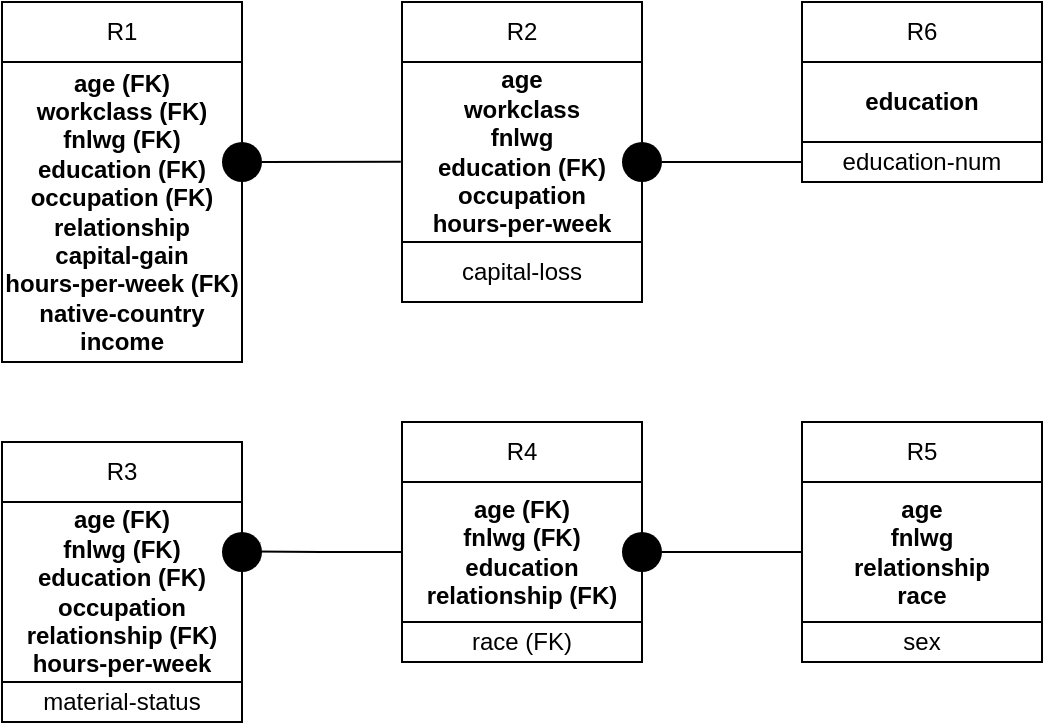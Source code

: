 <mxfile version="18.0.6" type="device"><diagram id="sCl275IMkhDFbC4ClYsL" name="Страница 1"><mxGraphModel dx="512" dy="721" grid="1" gridSize="10" guides="1" tooltips="1" connect="1" arrows="1" fold="1" page="1" pageScale="1" pageWidth="827" pageHeight="1169" math="0" shadow="0"><root><mxCell id="0"/><mxCell id="1" parent="0"/><mxCell id="AD7knire_ckkSKzfXJ-e-8" value="R1" style="rounded=0;whiteSpace=wrap;html=1;" parent="1" vertex="1"><mxGeometry x="160" y="160" width="120" height="30" as="geometry"/></mxCell><mxCell id="AD7knire_ckkSKzfXJ-e-9" value="&lt;b&gt;age (FK)&lt;br&gt;workclass&amp;nbsp;(FK)&lt;br&gt;fnlwg&amp;nbsp;(FK)&lt;br&gt;education&amp;nbsp;(FK)&lt;br&gt;occupation&amp;nbsp;(FK)&lt;br&gt;relationship&lt;br&gt;capital-gain&lt;br&gt;hours-per-week&amp;nbsp;(FK)&lt;br&gt;native-country&lt;br&gt;income&lt;/b&gt;" style="rounded=0;whiteSpace=wrap;html=1;" parent="1" vertex="1"><mxGeometry x="160" y="190" width="120" height="150" as="geometry"/></mxCell><mxCell id="AD7knire_ckkSKzfXJ-e-10" value="R2" style="rounded=0;whiteSpace=wrap;html=1;" parent="1" vertex="1"><mxGeometry x="360" y="160" width="120" height="30" as="geometry"/></mxCell><mxCell id="AD7knire_ckkSKzfXJ-e-11" value="&lt;b&gt;age&lt;br&gt;workclass&lt;br&gt;fnlwg&lt;br&gt;education&amp;nbsp;(FK)&lt;br&gt;occupation&lt;br&gt;hours-per-week&lt;/b&gt;" style="rounded=0;whiteSpace=wrap;html=1;" parent="1" vertex="1"><mxGeometry x="360" y="190" width="120" height="90" as="geometry"/></mxCell><mxCell id="AD7knire_ckkSKzfXJ-e-12" value="R3" style="rounded=0;whiteSpace=wrap;html=1;" parent="1" vertex="1"><mxGeometry x="160" y="380" width="120" height="30" as="geometry"/></mxCell><mxCell id="AD7knire_ckkSKzfXJ-e-13" value="&lt;b&gt;age&amp;nbsp;(FK)&lt;br&gt;fnlwg&amp;nbsp;(FK)&lt;br&gt;education&amp;nbsp;(FK)&lt;br&gt;occupation&lt;br&gt;relationship&amp;nbsp;(FK)&lt;br&gt;hours-per-week&lt;/b&gt;" style="rounded=0;whiteSpace=wrap;html=1;" parent="1" vertex="1"><mxGeometry x="160" y="410" width="120" height="90" as="geometry"/></mxCell><mxCell id="AD7knire_ckkSKzfXJ-e-14" value="R4" style="rounded=0;whiteSpace=wrap;html=1;" parent="1" vertex="1"><mxGeometry x="360" y="370" width="120" height="30" as="geometry"/></mxCell><mxCell id="br7Q2GoqJjyEPAtfvB6Z-17" style="edgeStyle=orthogonalEdgeStyle;rounded=0;orthogonalLoop=1;jettySize=auto;html=1;entryX=1.001;entryY=0.274;entryDx=0;entryDy=0;entryPerimeter=0;" edge="1" parent="1" source="AD7knire_ckkSKzfXJ-e-15" target="AD7knire_ckkSKzfXJ-e-13"><mxGeometry relative="1" as="geometry"/></mxCell><mxCell id="AD7knire_ckkSKzfXJ-e-15" value="&lt;b&gt;age (FK)&lt;br&gt;fnlwg (FK)&lt;br&gt;education&lt;br&gt;relationship (FK)&lt;/b&gt;" style="rounded=0;whiteSpace=wrap;html=1;" parent="1" vertex="1"><mxGeometry x="360" y="400" width="120" height="70" as="geometry"/></mxCell><mxCell id="AD7knire_ckkSKzfXJ-e-16" value="R5" style="rounded=0;whiteSpace=wrap;html=1;" parent="1" vertex="1"><mxGeometry x="560" y="370" width="120" height="30" as="geometry"/></mxCell><mxCell id="AD7knire_ckkSKzfXJ-e-17" value="&lt;b&gt;age&lt;br&gt;fnlwg&lt;br&gt;relationship&lt;br&gt;race&lt;/b&gt;" style="rounded=0;whiteSpace=wrap;html=1;" parent="1" vertex="1"><mxGeometry x="560" y="400" width="120" height="70" as="geometry"/></mxCell><mxCell id="AD7knire_ckkSKzfXJ-e-18" value="R6" style="rounded=0;whiteSpace=wrap;html=1;" parent="1" vertex="1"><mxGeometry x="560" y="160" width="120" height="30" as="geometry"/></mxCell><mxCell id="AD7knire_ckkSKzfXJ-e-19" value="&lt;b&gt;education&lt;/b&gt;" style="rounded=0;whiteSpace=wrap;html=1;" parent="1" vertex="1"><mxGeometry x="560" y="190" width="120" height="40" as="geometry"/></mxCell><mxCell id="br7Q2GoqJjyEPAtfvB6Z-3" value="" style="ellipse;fillColor=#000000;strokeColor=none;" vertex="1" parent="1"><mxGeometry x="270" y="425" width="20" height="20" as="geometry"/></mxCell><mxCell id="br7Q2GoqJjyEPAtfvB6Z-19" value="&lt;span style=&quot;&quot;&gt;capital-loss&lt;/span&gt;" style="rounded=0;whiteSpace=wrap;html=1;" vertex="1" parent="1"><mxGeometry x="360" y="280" width="120" height="30" as="geometry"/></mxCell><mxCell id="br7Q2GoqJjyEPAtfvB6Z-20" value="&lt;span style=&quot;&quot;&gt;education-num&lt;/span&gt;" style="rounded=0;whiteSpace=wrap;html=1;" vertex="1" parent="1"><mxGeometry x="560" y="230" width="120" height="20" as="geometry"/></mxCell><mxCell id="br7Q2GoqJjyEPAtfvB6Z-21" value="&lt;span style=&quot;&quot;&gt;race&amp;nbsp;&lt;/span&gt;(FK)" style="rounded=0;whiteSpace=wrap;html=1;" vertex="1" parent="1"><mxGeometry x="360" y="470" width="120" height="20" as="geometry"/></mxCell><mxCell id="br7Q2GoqJjyEPAtfvB6Z-22" value="&lt;span style=&quot;&quot;&gt;sex&lt;/span&gt;" style="rounded=0;whiteSpace=wrap;html=1;" vertex="1" parent="1"><mxGeometry x="560" y="470" width="120" height="20" as="geometry"/></mxCell><mxCell id="br7Q2GoqJjyEPAtfvB6Z-23" value="&lt;span style=&quot;&quot;&gt;material-status&lt;/span&gt;" style="rounded=0;whiteSpace=wrap;html=1;" vertex="1" parent="1"><mxGeometry x="160" y="500" width="120" height="20" as="geometry"/></mxCell><mxCell id="br7Q2GoqJjyEPAtfvB6Z-24" value="" style="ellipse;fillColor=#000000;strokeColor=none;" vertex="1" parent="1"><mxGeometry x="270" y="230" width="20" height="20" as="geometry"/></mxCell><mxCell id="br7Q2GoqJjyEPAtfvB6Z-28" value="" style="endArrow=none;html=1;rounded=0;entryX=-0.005;entryY=0.554;entryDx=0;entryDy=0;entryPerimeter=0;" edge="1" parent="1" source="br7Q2GoqJjyEPAtfvB6Z-24" target="AD7knire_ckkSKzfXJ-e-11"><mxGeometry width="50" height="50" relative="1" as="geometry"><mxPoint x="310" y="300" as="sourcePoint"/><mxPoint x="360" y="250" as="targetPoint"/></mxGeometry></mxCell><mxCell id="br7Q2GoqJjyEPAtfvB6Z-29" value="" style="ellipse;fillColor=#000000;strokeColor=none;" vertex="1" parent="1"><mxGeometry x="470" y="230" width="20" height="20" as="geometry"/></mxCell><mxCell id="br7Q2GoqJjyEPAtfvB6Z-31" value="" style="ellipse;fillColor=#000000;strokeColor=none;" vertex="1" parent="1"><mxGeometry x="470" y="425" width="20" height="20" as="geometry"/></mxCell><mxCell id="br7Q2GoqJjyEPAtfvB6Z-32" value="" style="endArrow=none;html=1;rounded=0;entryX=0;entryY=0.5;entryDx=0;entryDy=0;" edge="1" parent="1" source="br7Q2GoqJjyEPAtfvB6Z-31" target="AD7knire_ckkSKzfXJ-e-17"><mxGeometry width="50" height="50" relative="1" as="geometry"><mxPoint x="500" y="480" as="sourcePoint"/><mxPoint x="550" y="430" as="targetPoint"/></mxGeometry></mxCell><mxCell id="br7Q2GoqJjyEPAtfvB6Z-33" value="" style="endArrow=none;html=1;rounded=0;" edge="1" parent="1" source="br7Q2GoqJjyEPAtfvB6Z-20" target="br7Q2GoqJjyEPAtfvB6Z-29"><mxGeometry width="50" height="50" relative="1" as="geometry"><mxPoint x="440" y="320" as="sourcePoint"/><mxPoint x="490" y="270" as="targetPoint"/></mxGeometry></mxCell></root></mxGraphModel></diagram></mxfile>